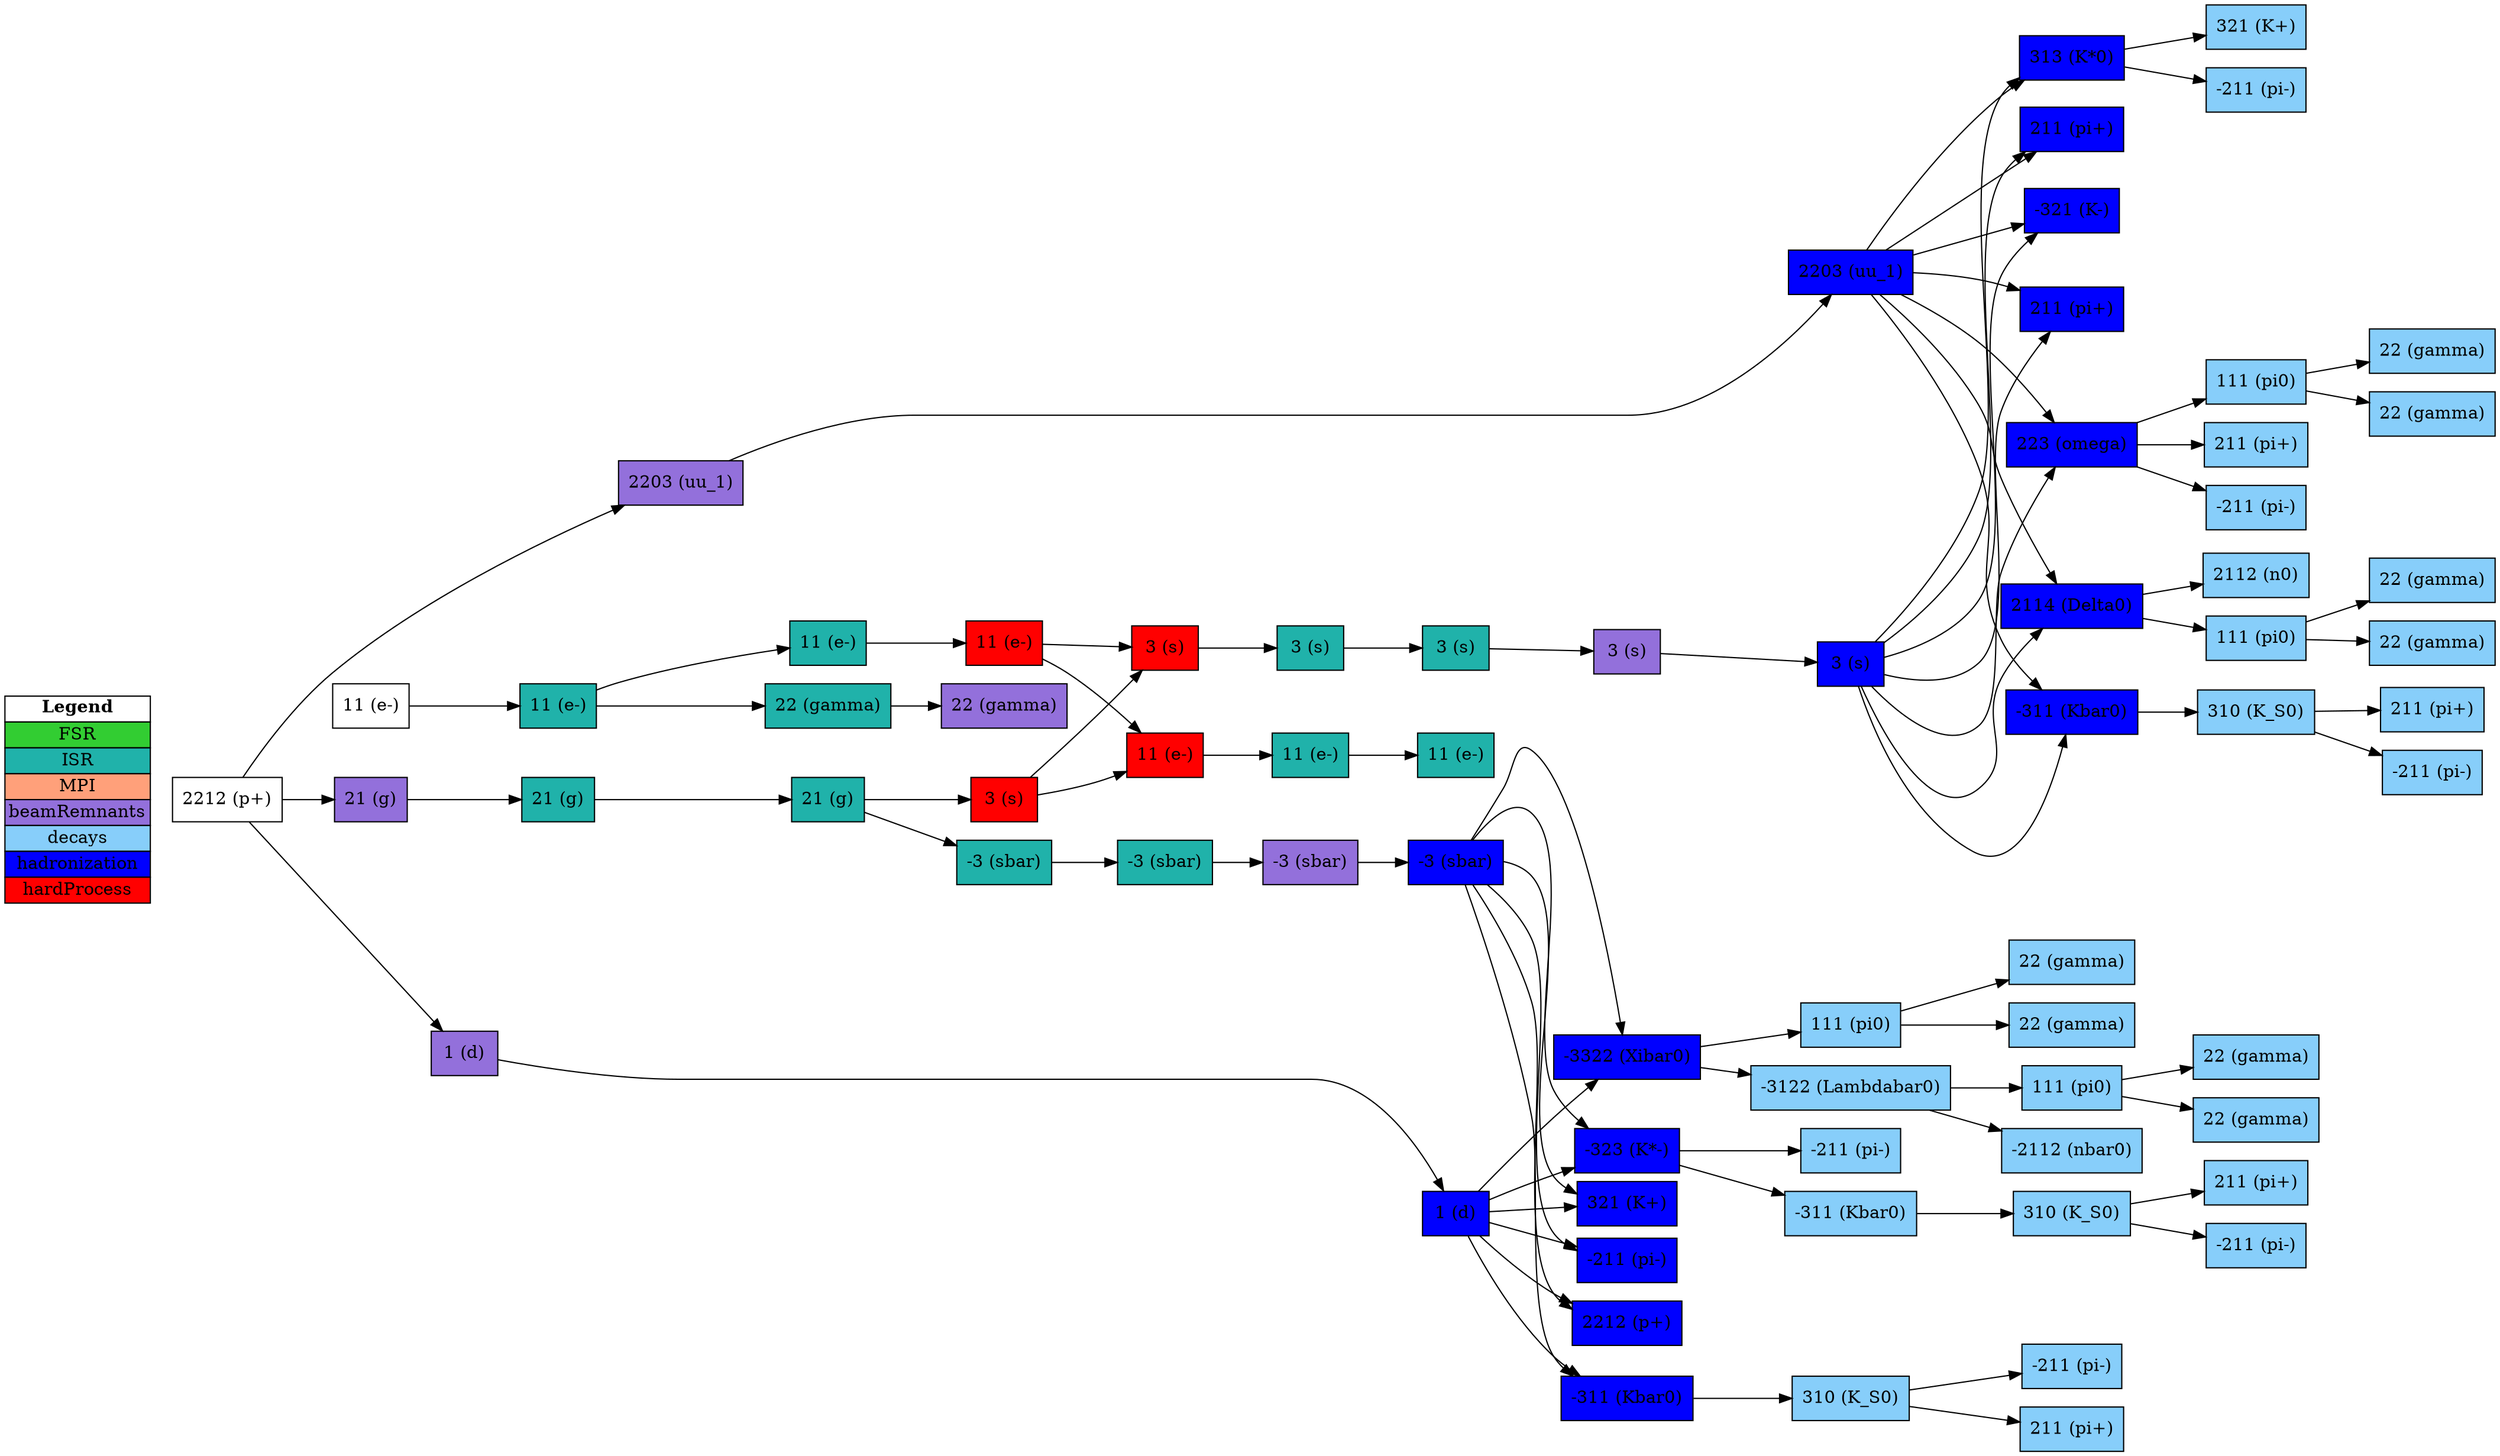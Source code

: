 digraph "event" {
  rankdir=LR;
  F10001 [shape=box,style=filled,fillcolor="white",fontcolor="black",label="11 (e-)"];
  F10002 [shape=box,style=filled,fillcolor="white",fontcolor="black",label="2212 (p+)"];
  F10003 [shape=box,style=filled,fillcolor="red",fontcolor="black",label="11 (e-)"];
  F10004 [shape=box,style=filled,fillcolor="red",fontcolor="black",label="3 (s)"];
  F10005 [shape=box,style=filled,fillcolor="red",fontcolor="black",label="11 (e-)"];
  F10006 [shape=box,style=filled,fillcolor="red",fontcolor="black",label="3 (s)"];
  F10007 [shape=box,style=filled,fillcolor="lightseagreen",fontcolor="black",label="11 (e-)"];
  F10008 [shape=box,style=filled,fillcolor="lightseagreen",fontcolor="black",label="21 (g)"];
  F10009 [shape=box,style=filled,fillcolor="lightseagreen",fontcolor="black",label="11 (e-)"];
  F10010 [shape=box,style=filled,fillcolor="lightseagreen",fontcolor="black",label="3 (s)"];
  F10011 [shape=box,style=filled,fillcolor="lightseagreen",fontcolor="black",label="-3 (sbar)"];
  F10012 [shape=box,style=filled,fillcolor="lightseagreen",fontcolor="black",label="11 (e-)"];
  F10013 [shape=box,style=filled,fillcolor="lightseagreen",fontcolor="black",label="21 (g)"];
  F10014 [shape=box,style=filled,fillcolor="lightseagreen",fontcolor="black",label="11 (e-)"];
  F10015 [shape=box,style=filled,fillcolor="lightseagreen",fontcolor="black",label="3 (s)"];
  F10016 [shape=box,style=filled,fillcolor="lightseagreen",fontcolor="black",label="-3 (sbar)"];
  F10017 [shape=box,style=filled,fillcolor="lightseagreen",fontcolor="black",label="22 (gamma)"];
  F10018 [shape=box,style=filled,fillcolor="mediumpurple",fontcolor="black",label="21 (g)"];
  F10019 [shape=box,style=filled,fillcolor="mediumpurple",fontcolor="black",label="3 (s)"];
  F10020 [shape=box,style=filled,fillcolor="mediumpurple",fontcolor="black",label="-3 (sbar)"];
  F10021 [shape=box,style=filled,fillcolor="mediumpurple",fontcolor="black",label="22 (gamma)"];
  F10022 [shape=box,style=filled,fillcolor="mediumpurple",fontcolor="black",label="2203 (uu_1)"];
  F10023 [shape=box,style=filled,fillcolor="mediumpurple",fontcolor="black",label="1 (d)"];
  F10024 [shape=box,style=filled,fillcolor="blue",fontcolor="black",label="1 (d)"];
  F10025 [shape=box,style=filled,fillcolor="blue",fontcolor="black",label="-3 (sbar)"];
  F10026 [shape=box,style=filled,fillcolor="blue",fontcolor="black",label="-211 (pi-)"];
  F10027 [shape=box,style=filled,fillcolor="blue",fontcolor="black",label="321 (K+)"];
  F10028 [shape=box,style=filled,fillcolor="blue",fontcolor="black",label="-311 (Kbar0)"];
  F10029 [shape=box,style=filled,fillcolor="blue",fontcolor="black",label="2212 (p+)"];
  F10030 [shape=box,style=filled,fillcolor="blue",fontcolor="black",label="-323 (K*-)"];
  F10031 [shape=box,style=filled,fillcolor="blue",fontcolor="black",label="-3322 (Xibar0)"];
  F10032 [shape=box,style=filled,fillcolor="blue",fontcolor="black",label="3 (s)"];
  F10033 [shape=box,style=filled,fillcolor="blue",fontcolor="black",label="2203 (uu_1)"];
  F10034 [shape=box,style=filled,fillcolor="blue",fontcolor="black",label="-311 (Kbar0)"];
  F10035 [shape=box,style=filled,fillcolor="blue",fontcolor="black",label="313 (K*0)"];
  F10036 [shape=box,style=filled,fillcolor="blue",fontcolor="black",label="-321 (K-)"];
  F10037 [shape=box,style=filled,fillcolor="blue",fontcolor="black",label="211 (pi+)"];
  F10038 [shape=box,style=filled,fillcolor="blue",fontcolor="black",label="223 (omega)"];
  F10039 [shape=box,style=filled,fillcolor="blue",fontcolor="black",label="2114 (Delta0)"];
  F10040 [shape=box,style=filled,fillcolor="blue",fontcolor="black",label="211 (pi+)"];
  F10041 [shape=box,style=filled,fillcolor="lightskyblue",fontcolor="black",label="310 (K_S0)"];
  F10042 [shape=box,style=filled,fillcolor="lightskyblue",fontcolor="black",label="-311 (Kbar0)"];
  F10043 [shape=box,style=filled,fillcolor="lightskyblue",fontcolor="black",label="-211 (pi-)"];
  F10044 [shape=box,style=filled,fillcolor="lightskyblue",fontcolor="black",label="310 (K_S0)"];
  F10045 [shape=box,style=filled,fillcolor="lightskyblue",fontcolor="black",label="321 (K+)"];
  F10046 [shape=box,style=filled,fillcolor="lightskyblue",fontcolor="black",label="-211 (pi-)"];
  F10047 [shape=box,style=filled,fillcolor="lightskyblue",fontcolor="black",label="2112 (n0)"];
  F10048 [shape=box,style=filled,fillcolor="lightskyblue",fontcolor="black",label="111 (pi0)"];
  F10049 [shape=box,style=filled,fillcolor="lightskyblue",fontcolor="black",label="310 (K_S0)"];
  F10050 [shape=box,style=filled,fillcolor="lightskyblue",fontcolor="black",label="-3122 (Lambdabar0)"];
  F10051 [shape=box,style=filled,fillcolor="lightskyblue",fontcolor="black",label="111 (pi0)"];
  F10052 [shape=box,style=filled,fillcolor="lightskyblue",fontcolor="black",label="211 (pi+)"];
  F10053 [shape=box,style=filled,fillcolor="lightskyblue",fontcolor="black",label="-211 (pi-)"];
  F10054 [shape=box,style=filled,fillcolor="lightskyblue",fontcolor="black",label="111 (pi0)"];
  F10055 [shape=box,style=filled,fillcolor="lightskyblue",fontcolor="black",label="211 (pi+)"];
  F10056 [shape=box,style=filled,fillcolor="lightskyblue",fontcolor="black",label="-211 (pi-)"];
  F10057 [shape=box,style=filled,fillcolor="lightskyblue",fontcolor="black",label="211 (pi+)"];
  F10058 [shape=box,style=filled,fillcolor="lightskyblue",fontcolor="black",label="-211 (pi-)"];
  F10059 [shape=box,style=filled,fillcolor="lightskyblue",fontcolor="black",label="22 (gamma)"];
  F10060 [shape=box,style=filled,fillcolor="lightskyblue",fontcolor="black",label="22 (gamma)"];
  F10061 [shape=box,style=filled,fillcolor="lightskyblue",fontcolor="black",label="211 (pi+)"];
  F10062 [shape=box,style=filled,fillcolor="lightskyblue",fontcolor="black",label="-211 (pi-)"];
  F10063 [shape=box,style=filled,fillcolor="lightskyblue",fontcolor="black",label="-2112 (nbar0)"];
  F10064 [shape=box,style=filled,fillcolor="lightskyblue",fontcolor="black",label="111 (pi0)"];
  F10065 [shape=box,style=filled,fillcolor="lightskyblue",fontcolor="black",label="22 (gamma)"];
  F10066 [shape=box,style=filled,fillcolor="lightskyblue",fontcolor="black",label="22 (gamma)"];
  F10067 [shape=box,style=filled,fillcolor="lightskyblue",fontcolor="black",label="22 (gamma)"];
  F10068 [shape=box,style=filled,fillcolor="lightskyblue",fontcolor="black",label="22 (gamma)"];
  F10069 [shape=box,style=filled,fillcolor="lightskyblue",fontcolor="black",label="22 (gamma)"];
  F10070 [shape=box,style=filled,fillcolor="lightskyblue",fontcolor="black",label="22 (gamma)"];
  F10001 -> F10012 [weight=2,label=" "];
  F10002 -> F10018 [weight=2,label=" "];
  F10002 -> F10022 [weight=2,label=" "];
  F10002 -> F10023 [weight=2,label=" "];
  F10003 -> F10005 [weight=2,label=" "];
  F10003 -> F10006 [weight=2,label=" "];
  F10004 -> F10005 [weight=2,label=" "];
  F10004 -> F10006 [weight=2,label=" "];
  F10005 -> F10009 [weight=2,label=" "];
  F10006 -> F10010 [weight=2,label=" "];
  F10007 -> F10003 [weight=2,label=" "];
  F10008 -> F10004 [weight=2,label=" "];
  F10008 -> F10011 [weight=2,label=" "];
  F10009 -> F10014 [weight=2,label=" "];
  F10010 -> F10015 [weight=2,label=" "];
  F10011 -> F10016 [weight=2,label=" "];
  F10012 -> F10007 [weight=2,label=" "];
  F10012 -> F10017 [weight=2,label=" "];
  F10013 -> F10008 [weight=2,label=" "];
  F10015 -> F10019 [weight=2,label=" "];
  F10016 -> F10020 [weight=2,label=" "];
  F10017 -> F10021 [weight=2,label=" "];
  F10018 -> F10013 [weight=2,label=" "];
  F10019 -> F10032 [weight=2,label=" "];
  F10020 -> F10025 [weight=2,label=" "];
  F10022 -> F10033 [weight=2,label=" "];
  F10023 -> F10024 [weight=2,label=" "];
  F10024 -> F10026 [weight=2,label=" "];
  F10024 -> F10027 [weight=2,label=" "];
  F10024 -> F10028 [weight=2,label=" "];
  F10024 -> F10029 [weight=2,label=" "];
  F10024 -> F10030 [weight=2,label=" "];
  F10024 -> F10031 [weight=2,label=" "];
  F10025 -> F10026 [weight=2,label=" "];
  F10025 -> F10027 [weight=2,label=" "];
  F10025 -> F10028 [weight=2,label=" "];
  F10025 -> F10029 [weight=2,label=" "];
  F10025 -> F10030 [weight=2,label=" "];
  F10025 -> F10031 [weight=2,label=" "];
  F10028 -> F10041 [weight=2,label=" "];
  F10030 -> F10042 [weight=2,label=" "];
  F10030 -> F10043 [weight=2,label=" "];
  F10031 -> F10050 [weight=2,label=" "];
  F10031 -> F10051 [weight=2,label=" "];
  F10032 -> F10034 [weight=2,label=" "];
  F10032 -> F10035 [weight=2,label=" "];
  F10032 -> F10036 [weight=2,label=" "];
  F10032 -> F10037 [weight=2,label=" "];
  F10032 -> F10038 [weight=2,label=" "];
  F10032 -> F10039 [weight=2,label=" "];
  F10032 -> F10040 [weight=2,label=" "];
  F10033 -> F10034 [weight=2,label=" "];
  F10033 -> F10035 [weight=2,label=" "];
  F10033 -> F10036 [weight=2,label=" "];
  F10033 -> F10037 [weight=2,label=" "];
  F10033 -> F10038 [weight=2,label=" "];
  F10033 -> F10039 [weight=2,label=" "];
  F10033 -> F10040 [weight=2,label=" "];
  F10034 -> F10044 [weight=2,label=" "];
  F10035 -> F10045 [weight=2,label=" "];
  F10035 -> F10046 [weight=2,label=" "];
  F10038 -> F10052 [weight=2,label=" "];
  F10038 -> F10053 [weight=2,label=" "];
  F10038 -> F10054 [weight=2,label=" "];
  F10039 -> F10047 [weight=2,label=" "];
  F10039 -> F10048 [weight=2,label=" "];
  F10041 -> F10055 [weight=2,label=" "];
  F10041 -> F10056 [weight=2,label=" "];
  F10042 -> F10049 [weight=2,label=" "];
  F10044 -> F10057 [weight=2,label=" "];
  F10044 -> F10058 [weight=2,label=" "];
  F10048 -> F10059 [weight=2,label=" "];
  F10048 -> F10060 [weight=2,label=" "];
  F10049 -> F10061 [weight=2,label=" "];
  F10049 -> F10062 [weight=2,label=" "];
  F10050 -> F10063 [weight=2,label=" "];
  F10050 -> F10064 [weight=2,label=" "];
  F10051 -> F10065 [weight=2,label=" "];
  F10051 -> F10066 [weight=2,label=" "];
  F10054 -> F10067 [weight=2,label=" "];
  F10054 -> F10068 [weight=2,label=" "];
  F10064 -> F10069 [weight=2,label=" "];
  F10064 -> F10070 [weight=2,label=" "];
  { rank = source;
    Legend [shape=none, margin=0, label=<<table border="0" cellspacing="0">
     <tr><td port="0" border="1"><b>Legend</b></td></tr>
     <tr><td port="port1" border="1" bgcolor="limegreen"><font color="black">FSR</font></td></tr>
     <tr><td port="port2" border="1" bgcolor="lightseagreen"><font color="black">ISR</font></td></tr>
     <tr><td port="port3" border="1" bgcolor="lightsalmon"><font color="black">MPI</font></td></tr>
     <tr><td port="port4" border="1" bgcolor="mediumpurple"><font color="black">beamRemnants</font></td></tr>
     <tr><td port="port5" border="1" bgcolor="lightskyblue"><font color="black">decays</font></td></tr>
     <tr><td port="port6" border="1" bgcolor="blue"><font color="black">hadronization</font></td></tr>
     <tr><td port="port7" border="1" bgcolor="red"><font color="black">hardProcess</font></td></tr>
    </table>
   >];
  }
}
